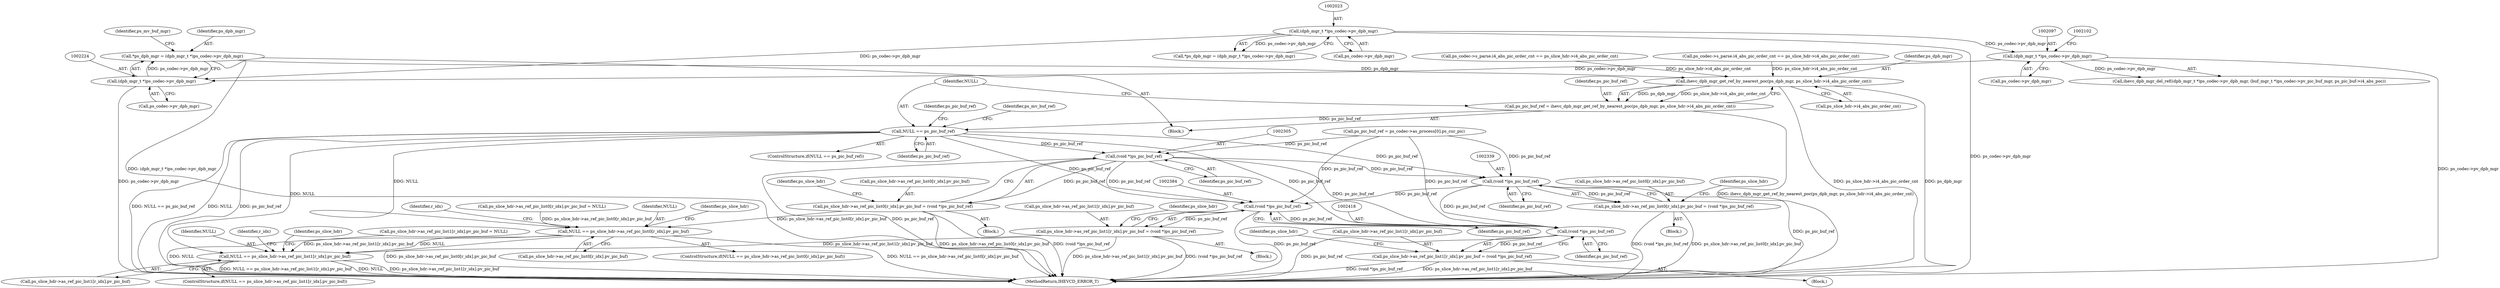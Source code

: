 digraph "0_Android_a1424724a00d62ac5efa0e27953eed66850d662f@pointer" {
"1002221" [label="(Call,*ps_dpb_mgr = (dpb_mgr_t *)ps_codec->pv_dpb_mgr)"];
"1002223" [label="(Call,(dpb_mgr_t *)ps_codec->pv_dpb_mgr)"];
"1002096" [label="(Call,(dpb_mgr_t *)ps_codec->pv_dpb_mgr)"];
"1002022" [label="(Call,(dpb_mgr_t *)ps_codec->pv_dpb_mgr)"];
"1002238" [label="(Call,ihevc_dpb_mgr_get_ref_by_nearest_poc(ps_dpb_mgr, ps_slice_hdr->i4_abs_pic_order_cnt))"];
"1002236" [label="(Call,ps_pic_buf_ref = ihevc_dpb_mgr_get_ref_by_nearest_poc(ps_dpb_mgr, ps_slice_hdr->i4_abs_pic_order_cnt))"];
"1002244" [label="(Call,NULL == ps_pic_buf_ref)"];
"1002286" [label="(Call,NULL == ps_slice_hdr->as_ref_pic_list0[r_idx].pv_pic_buf)"];
"1002365" [label="(Call,NULL == ps_slice_hdr->as_ref_pic_list1[r_idx].pv_pic_buf)"];
"1002304" [label="(Call,(void *)ps_pic_buf_ref)"];
"1002296" [label="(Call,ps_slice_hdr->as_ref_pic_list0[r_idx].pv_pic_buf = (void *)ps_pic_buf_ref)"];
"1002338" [label="(Call,(void *)ps_pic_buf_ref)"];
"1002330" [label="(Call,ps_slice_hdr->as_ref_pic_list0[r_idx].pv_pic_buf = (void *)ps_pic_buf_ref)"];
"1002383" [label="(Call,(void *)ps_pic_buf_ref)"];
"1002375" [label="(Call,ps_slice_hdr->as_ref_pic_list1[r_idx].pv_pic_buf = (void *)ps_pic_buf_ref)"];
"1002417" [label="(Call,(void *)ps_pic_buf_ref)"];
"1002409" [label="(Call,ps_slice_hdr->as_ref_pic_list1[r_idx].pv_pic_buf = (void *)ps_pic_buf_ref)"];
"1002383" [label="(Call,(void *)ps_pic_buf_ref)"];
"1002288" [label="(Call,ps_slice_hdr->as_ref_pic_list0[r_idx].pv_pic_buf)"];
"1002158" [label="(Call,ps_slice_hdr->as_ref_pic_list0[r_idx].pv_pic_buf = NULL)"];
"1002287" [label="(Identifier,NULL)"];
"1002366" [label="(Identifier,NULL)"];
"1002022" [label="(Call,(dpb_mgr_t *)ps_codec->pv_dpb_mgr)"];
"1002296" [label="(Call,ps_slice_hdr->as_ref_pic_list0[r_idx].pv_pic_buf = (void *)ps_pic_buf_ref)"];
"1002417" [label="(Call,(void *)ps_pic_buf_ref)"];
"1002230" [label="(Identifier,ps_mv_buf_mgr)"];
"1002223" [label="(Call,(dpb_mgr_t *)ps_codec->pv_dpb_mgr)"];
"1002306" [label="(Identifier,ps_pic_buf_ref)"];
"1002221" [label="(Call,*ps_dpb_mgr = (dpb_mgr_t *)ps_codec->pv_dpb_mgr)"];
"1002340" [label="(Identifier,ps_pic_buf_ref)"];
"1002362" [label="(Identifier,r_idx)"];
"1002222" [label="(Identifier,ps_dpb_mgr)"];
"1002390" [label="(Identifier,ps_slice_hdr)"];
"1001849" [label="(Call,ps_codec->s_parse.i4_abs_pic_order_cnt == ps_slice_hdr->i4_abs_pic_order_cnt)"];
"1002243" [label="(ControlStructure,if(NULL == ps_pic_buf_ref))"];
"1002098" [label="(Call,ps_codec->pv_dpb_mgr)"];
"1002240" [label="(Call,ps_slice_hdr->i4_abs_pic_order_cnt)"];
"1002249" [label="(Identifier,ps_pic_buf_ref)"];
"1002300" [label="(Identifier,ps_slice_hdr)"];
"1002244" [label="(Call,NULL == ps_pic_buf_ref)"];
"1002424" [label="(Identifier,ps_slice_hdr)"];
"1002024" [label="(Call,ps_codec->pv_dpb_mgr)"];
"1002379" [label="(Identifier,ps_slice_hdr)"];
"1002237" [label="(Identifier,ps_pic_buf_ref)"];
"1002176" [label="(Call,ps_slice_hdr->as_ref_pic_list1[r_idx].pv_pic_buf = NULL)"];
"1002329" [label="(Block,)"];
"1002385" [label="(Identifier,ps_pic_buf_ref)"];
"1002376" [label="(Call,ps_slice_hdr->as_ref_pic_list1[r_idx].pv_pic_buf)"];
"1002367" [label="(Call,ps_slice_hdr->as_ref_pic_list1[r_idx].pv_pic_buf)"];
"1002285" [label="(ControlStructure,if(NULL == ps_slice_hdr->as_ref_pic_list0[r_idx].pv_pic_buf))"];
"1002095" [label="(Call,ihevc_dpb_mgr_del_ref((dpb_mgr_t *)ps_codec->pv_dpb_mgr, (buf_mgr_t *)ps_codec->pv_pic_buf_mgr, ps_pic_buf->i4_abs_poc))"];
"1002245" [label="(Identifier,NULL)"];
"1002419" [label="(Identifier,ps_pic_buf_ref)"];
"1002096" [label="(Call,(dpb_mgr_t *)ps_codec->pv_dpb_mgr)"];
"1002267" [label="(Identifier,ps_mv_buf_ref)"];
"1002248" [label="(Call,ps_pic_buf_ref = ps_codec->as_process[0].ps_cur_pic)"];
"1002295" [label="(Block,)"];
"1002330" [label="(Call,ps_slice_hdr->as_ref_pic_list0[r_idx].pv_pic_buf = (void *)ps_pic_buf_ref)"];
"1002236" [label="(Call,ps_pic_buf_ref = ihevc_dpb_mgr_get_ref_by_nearest_poc(ps_dpb_mgr, ps_slice_hdr->i4_abs_pic_order_cnt))"];
"1002410" [label="(Call,ps_slice_hdr->as_ref_pic_list1[r_idx].pv_pic_buf)"];
"1002338" [label="(Call,(void *)ps_pic_buf_ref)"];
"1002304" [label="(Call,(void *)ps_pic_buf_ref)"];
"1002331" [label="(Call,ps_slice_hdr->as_ref_pic_list0[r_idx].pv_pic_buf)"];
"1002238" [label="(Call,ihevc_dpb_mgr_get_ref_by_nearest_poc(ps_dpb_mgr, ps_slice_hdr->i4_abs_pic_order_cnt))"];
"1002345" [label="(Identifier,ps_slice_hdr)"];
"1002365" [label="(Call,NULL == ps_slice_hdr->as_ref_pic_list1[r_idx].pv_pic_buf)"];
"1002364" [label="(ControlStructure,if(NULL == ps_slice_hdr->as_ref_pic_list1[r_idx].pv_pic_buf))"];
"1002283" [label="(Identifier,r_idx)"];
"1002374" [label="(Block,)"];
"1002216" [label="(Block,)"];
"1002408" [label="(Block,)"];
"1002297" [label="(Call,ps_slice_hdr->as_ref_pic_list0[r_idx].pv_pic_buf)"];
"1002225" [label="(Call,ps_codec->pv_dpb_mgr)"];
"1002239" [label="(Identifier,ps_dpb_mgr)"];
"1002311" [label="(Identifier,ps_slice_hdr)"];
"1002020" [label="(Call,*ps_dpb_mgr = (dpb_mgr_t *)ps_codec->pv_dpb_mgr)"];
"1001683" [label="(Call,ps_codec->s_parse.i4_abs_pic_order_cnt == ps_slice_hdr->i4_abs_pic_order_cnt)"];
"1002617" [label="(MethodReturn,IHEVCD_ERROR_T)"];
"1002286" [label="(Call,NULL == ps_slice_hdr->as_ref_pic_list0[r_idx].pv_pic_buf)"];
"1002375" [label="(Call,ps_slice_hdr->as_ref_pic_list1[r_idx].pv_pic_buf = (void *)ps_pic_buf_ref)"];
"1002409" [label="(Call,ps_slice_hdr->as_ref_pic_list1[r_idx].pv_pic_buf = (void *)ps_pic_buf_ref)"];
"1002246" [label="(Identifier,ps_pic_buf_ref)"];
"1002221" -> "1002216"  [label="AST: "];
"1002221" -> "1002223"  [label="CFG: "];
"1002222" -> "1002221"  [label="AST: "];
"1002223" -> "1002221"  [label="AST: "];
"1002230" -> "1002221"  [label="CFG: "];
"1002221" -> "1002617"  [label="DDG: (dpb_mgr_t *)ps_codec->pv_dpb_mgr"];
"1002223" -> "1002221"  [label="DDG: ps_codec->pv_dpb_mgr"];
"1002221" -> "1002238"  [label="DDG: ps_dpb_mgr"];
"1002223" -> "1002225"  [label="CFG: "];
"1002224" -> "1002223"  [label="AST: "];
"1002225" -> "1002223"  [label="AST: "];
"1002223" -> "1002617"  [label="DDG: ps_codec->pv_dpb_mgr"];
"1002096" -> "1002223"  [label="DDG: ps_codec->pv_dpb_mgr"];
"1002022" -> "1002223"  [label="DDG: ps_codec->pv_dpb_mgr"];
"1002096" -> "1002095"  [label="AST: "];
"1002096" -> "1002098"  [label="CFG: "];
"1002097" -> "1002096"  [label="AST: "];
"1002098" -> "1002096"  [label="AST: "];
"1002102" -> "1002096"  [label="CFG: "];
"1002096" -> "1002617"  [label="DDG: ps_codec->pv_dpb_mgr"];
"1002096" -> "1002095"  [label="DDG: ps_codec->pv_dpb_mgr"];
"1002022" -> "1002096"  [label="DDG: ps_codec->pv_dpb_mgr"];
"1002022" -> "1002020"  [label="AST: "];
"1002022" -> "1002024"  [label="CFG: "];
"1002023" -> "1002022"  [label="AST: "];
"1002024" -> "1002022"  [label="AST: "];
"1002020" -> "1002022"  [label="CFG: "];
"1002022" -> "1002617"  [label="DDG: ps_codec->pv_dpb_mgr"];
"1002022" -> "1002020"  [label="DDG: ps_codec->pv_dpb_mgr"];
"1002238" -> "1002236"  [label="AST: "];
"1002238" -> "1002240"  [label="CFG: "];
"1002239" -> "1002238"  [label="AST: "];
"1002240" -> "1002238"  [label="AST: "];
"1002236" -> "1002238"  [label="CFG: "];
"1002238" -> "1002617"  [label="DDG: ps_slice_hdr->i4_abs_pic_order_cnt"];
"1002238" -> "1002617"  [label="DDG: ps_dpb_mgr"];
"1002238" -> "1002236"  [label="DDG: ps_dpb_mgr"];
"1002238" -> "1002236"  [label="DDG: ps_slice_hdr->i4_abs_pic_order_cnt"];
"1001683" -> "1002238"  [label="DDG: ps_slice_hdr->i4_abs_pic_order_cnt"];
"1001849" -> "1002238"  [label="DDG: ps_slice_hdr->i4_abs_pic_order_cnt"];
"1002236" -> "1002216"  [label="AST: "];
"1002237" -> "1002236"  [label="AST: "];
"1002245" -> "1002236"  [label="CFG: "];
"1002236" -> "1002617"  [label="DDG: ihevc_dpb_mgr_get_ref_by_nearest_poc(ps_dpb_mgr, ps_slice_hdr->i4_abs_pic_order_cnt)"];
"1002236" -> "1002244"  [label="DDG: ps_pic_buf_ref"];
"1002244" -> "1002243"  [label="AST: "];
"1002244" -> "1002246"  [label="CFG: "];
"1002245" -> "1002244"  [label="AST: "];
"1002246" -> "1002244"  [label="AST: "];
"1002249" -> "1002244"  [label="CFG: "];
"1002267" -> "1002244"  [label="CFG: "];
"1002244" -> "1002617"  [label="DDG: NULL"];
"1002244" -> "1002617"  [label="DDG: ps_pic_buf_ref"];
"1002244" -> "1002617"  [label="DDG: NULL == ps_pic_buf_ref"];
"1002244" -> "1002286"  [label="DDG: NULL"];
"1002244" -> "1002304"  [label="DDG: ps_pic_buf_ref"];
"1002244" -> "1002338"  [label="DDG: ps_pic_buf_ref"];
"1002244" -> "1002365"  [label="DDG: NULL"];
"1002244" -> "1002383"  [label="DDG: ps_pic_buf_ref"];
"1002244" -> "1002417"  [label="DDG: ps_pic_buf_ref"];
"1002286" -> "1002285"  [label="AST: "];
"1002286" -> "1002288"  [label="CFG: "];
"1002287" -> "1002286"  [label="AST: "];
"1002288" -> "1002286"  [label="AST: "];
"1002300" -> "1002286"  [label="CFG: "];
"1002283" -> "1002286"  [label="CFG: "];
"1002286" -> "1002617"  [label="DDG: NULL == ps_slice_hdr->as_ref_pic_list0[r_idx].pv_pic_buf"];
"1002286" -> "1002617"  [label="DDG: NULL"];
"1002286" -> "1002617"  [label="DDG: ps_slice_hdr->as_ref_pic_list0[r_idx].pv_pic_buf"];
"1002296" -> "1002286"  [label="DDG: ps_slice_hdr->as_ref_pic_list0[r_idx].pv_pic_buf"];
"1002158" -> "1002286"  [label="DDG: ps_slice_hdr->as_ref_pic_list0[r_idx].pv_pic_buf"];
"1002286" -> "1002365"  [label="DDG: NULL"];
"1002365" -> "1002364"  [label="AST: "];
"1002365" -> "1002367"  [label="CFG: "];
"1002366" -> "1002365"  [label="AST: "];
"1002367" -> "1002365"  [label="AST: "];
"1002379" -> "1002365"  [label="CFG: "];
"1002362" -> "1002365"  [label="CFG: "];
"1002365" -> "1002617"  [label="DDG: NULL == ps_slice_hdr->as_ref_pic_list1[r_idx].pv_pic_buf"];
"1002365" -> "1002617"  [label="DDG: NULL"];
"1002365" -> "1002617"  [label="DDG: ps_slice_hdr->as_ref_pic_list1[r_idx].pv_pic_buf"];
"1002375" -> "1002365"  [label="DDG: ps_slice_hdr->as_ref_pic_list1[r_idx].pv_pic_buf"];
"1002176" -> "1002365"  [label="DDG: ps_slice_hdr->as_ref_pic_list1[r_idx].pv_pic_buf"];
"1002304" -> "1002296"  [label="AST: "];
"1002304" -> "1002306"  [label="CFG: "];
"1002305" -> "1002304"  [label="AST: "];
"1002306" -> "1002304"  [label="AST: "];
"1002296" -> "1002304"  [label="CFG: "];
"1002304" -> "1002617"  [label="DDG: ps_pic_buf_ref"];
"1002304" -> "1002296"  [label="DDG: ps_pic_buf_ref"];
"1002248" -> "1002304"  [label="DDG: ps_pic_buf_ref"];
"1002304" -> "1002338"  [label="DDG: ps_pic_buf_ref"];
"1002304" -> "1002383"  [label="DDG: ps_pic_buf_ref"];
"1002304" -> "1002417"  [label="DDG: ps_pic_buf_ref"];
"1002296" -> "1002295"  [label="AST: "];
"1002297" -> "1002296"  [label="AST: "];
"1002311" -> "1002296"  [label="CFG: "];
"1002296" -> "1002617"  [label="DDG: ps_slice_hdr->as_ref_pic_list0[r_idx].pv_pic_buf"];
"1002296" -> "1002617"  [label="DDG: (void *)ps_pic_buf_ref"];
"1002338" -> "1002330"  [label="AST: "];
"1002338" -> "1002340"  [label="CFG: "];
"1002339" -> "1002338"  [label="AST: "];
"1002340" -> "1002338"  [label="AST: "];
"1002330" -> "1002338"  [label="CFG: "];
"1002338" -> "1002617"  [label="DDG: ps_pic_buf_ref"];
"1002338" -> "1002330"  [label="DDG: ps_pic_buf_ref"];
"1002248" -> "1002338"  [label="DDG: ps_pic_buf_ref"];
"1002338" -> "1002383"  [label="DDG: ps_pic_buf_ref"];
"1002338" -> "1002417"  [label="DDG: ps_pic_buf_ref"];
"1002330" -> "1002329"  [label="AST: "];
"1002331" -> "1002330"  [label="AST: "];
"1002345" -> "1002330"  [label="CFG: "];
"1002330" -> "1002617"  [label="DDG: ps_slice_hdr->as_ref_pic_list0[r_idx].pv_pic_buf"];
"1002330" -> "1002617"  [label="DDG: (void *)ps_pic_buf_ref"];
"1002383" -> "1002375"  [label="AST: "];
"1002383" -> "1002385"  [label="CFG: "];
"1002384" -> "1002383"  [label="AST: "];
"1002385" -> "1002383"  [label="AST: "];
"1002375" -> "1002383"  [label="CFG: "];
"1002383" -> "1002617"  [label="DDG: ps_pic_buf_ref"];
"1002383" -> "1002375"  [label="DDG: ps_pic_buf_ref"];
"1002248" -> "1002383"  [label="DDG: ps_pic_buf_ref"];
"1002383" -> "1002417"  [label="DDG: ps_pic_buf_ref"];
"1002375" -> "1002374"  [label="AST: "];
"1002376" -> "1002375"  [label="AST: "];
"1002390" -> "1002375"  [label="CFG: "];
"1002375" -> "1002617"  [label="DDG: ps_slice_hdr->as_ref_pic_list1[r_idx].pv_pic_buf"];
"1002375" -> "1002617"  [label="DDG: (void *)ps_pic_buf_ref"];
"1002417" -> "1002409"  [label="AST: "];
"1002417" -> "1002419"  [label="CFG: "];
"1002418" -> "1002417"  [label="AST: "];
"1002419" -> "1002417"  [label="AST: "];
"1002409" -> "1002417"  [label="CFG: "];
"1002417" -> "1002617"  [label="DDG: ps_pic_buf_ref"];
"1002417" -> "1002409"  [label="DDG: ps_pic_buf_ref"];
"1002248" -> "1002417"  [label="DDG: ps_pic_buf_ref"];
"1002409" -> "1002408"  [label="AST: "];
"1002410" -> "1002409"  [label="AST: "];
"1002424" -> "1002409"  [label="CFG: "];
"1002409" -> "1002617"  [label="DDG: (void *)ps_pic_buf_ref"];
"1002409" -> "1002617"  [label="DDG: ps_slice_hdr->as_ref_pic_list1[r_idx].pv_pic_buf"];
}
